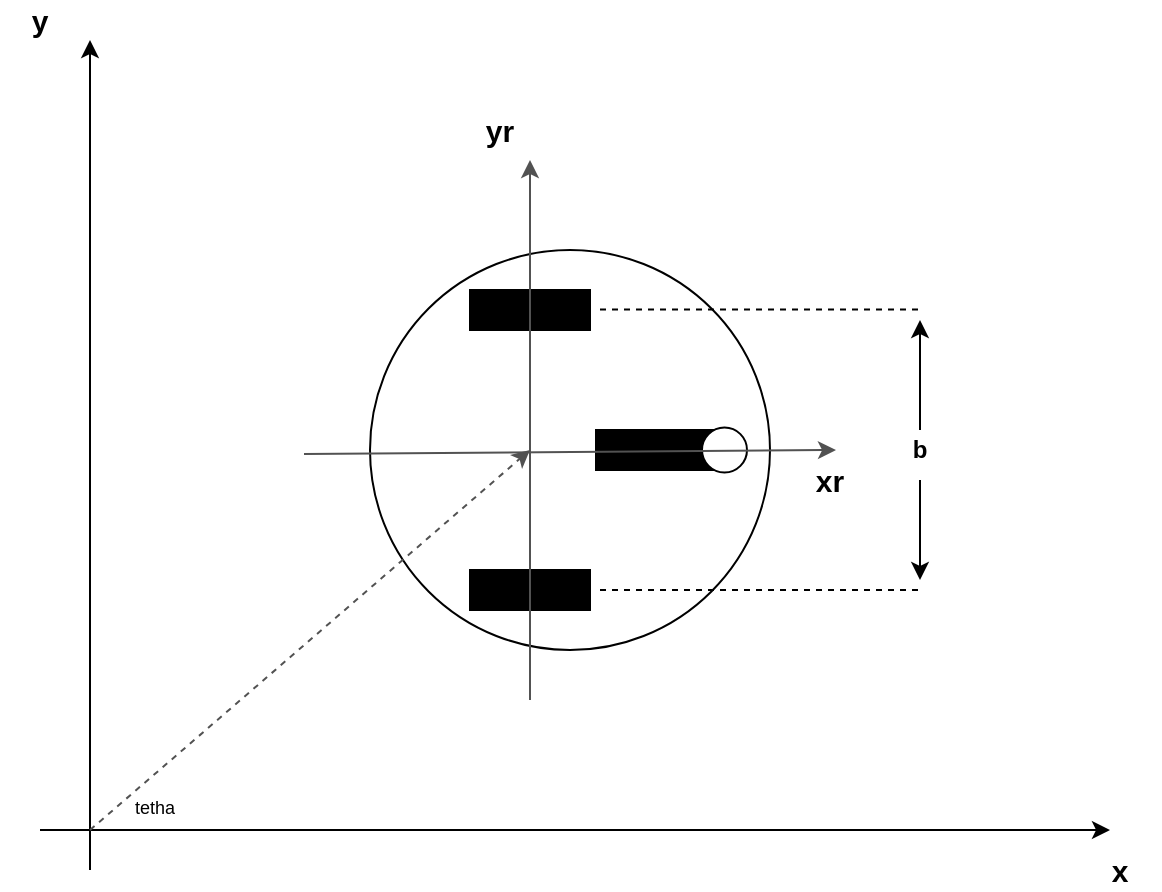 <mxfile version="13.3.0" type="device"><diagram id="v96QFeoJfpBd0JvZOc7N" name="Page-1"><mxGraphModel dx="868" dy="1689" grid="1" gridSize="1" guides="1" tooltips="1" connect="1" arrows="1" fold="1" page="1" pageScale="1" pageWidth="827" pageHeight="1169" math="0" shadow="0"><root><mxCell id="0"/><mxCell id="1" parent="0"/><mxCell id="GpK8xVgV-EYhrnv6TIxL-1" value="" style="ellipse;whiteSpace=wrap;html=1;aspect=fixed;" parent="1" vertex="1"><mxGeometry x="320" y="110" width="200" height="200" as="geometry"/></mxCell><mxCell id="GpK8xVgV-EYhrnv6TIxL-2" value="" style="rounded=0;whiteSpace=wrap;html=1;fillColor=#00000;" parent="1" vertex="1"><mxGeometry x="370" y="130" width="60" height="20" as="geometry"/></mxCell><mxCell id="GpK8xVgV-EYhrnv6TIxL-3" value="" style="rounded=0;whiteSpace=wrap;html=1;fillColor=#000000;" parent="1" vertex="1"><mxGeometry x="370" y="270" width="60" height="20" as="geometry"/></mxCell><mxCell id="GpK8xVgV-EYhrnv6TIxL-9" value="" style="rounded=0;whiteSpace=wrap;html=1;fillColor=#000000;" parent="1" vertex="1"><mxGeometry x="433" y="200" width="60" height="20" as="geometry"/></mxCell><mxCell id="GpK8xVgV-EYhrnv6TIxL-14" value="" style="endArrow=classic;html=1;" parent="1" edge="1"><mxGeometry width="50" height="50" relative="1" as="geometry"><mxPoint x="180" y="420" as="sourcePoint"/><mxPoint x="180" y="5" as="targetPoint"/></mxGeometry></mxCell><mxCell id="GpK8xVgV-EYhrnv6TIxL-15" value="" style="endArrow=classic;html=1;" parent="1" edge="1"><mxGeometry width="50" height="50" relative="1" as="geometry"><mxPoint x="155" y="400" as="sourcePoint"/><mxPoint x="690" y="400" as="targetPoint"/></mxGeometry></mxCell><mxCell id="GpK8xVgV-EYhrnv6TIxL-16" value="" style="endArrow=classic;html=1;strokeColor=#525252;" parent="1" edge="1"><mxGeometry width="50" height="50" relative="1" as="geometry"><mxPoint x="400" y="335" as="sourcePoint"/><mxPoint x="400" y="65" as="targetPoint"/></mxGeometry></mxCell><mxCell id="GpK8xVgV-EYhrnv6TIxL-18" value="&lt;b&gt;&lt;font style=&quot;font-size: 15px&quot;&gt;y&lt;/font&gt;&lt;/b&gt;" style="text;html=1;strokeColor=none;fillColor=none;align=center;verticalAlign=middle;whiteSpace=wrap;rounded=0;" parent="1" vertex="1"><mxGeometry x="135" y="-15" width="40" height="20" as="geometry"/></mxCell><mxCell id="GpK8xVgV-EYhrnv6TIxL-19" value="&lt;b&gt;&lt;font style=&quot;font-size: 15px&quot;&gt;x&lt;/font&gt;&lt;/b&gt;" style="text;html=1;strokeColor=none;fillColor=none;align=center;verticalAlign=middle;whiteSpace=wrap;rounded=0;" parent="1" vertex="1"><mxGeometry x="675" y="410" width="40" height="20" as="geometry"/></mxCell><mxCell id="GpK8xVgV-EYhrnv6TIxL-20" value="&lt;b&gt;&lt;font style=&quot;font-size: 15px&quot;&gt;yr&lt;/font&gt;&lt;/b&gt;" style="text;html=1;strokeColor=none;fillColor=none;align=center;verticalAlign=middle;whiteSpace=wrap;rounded=0;" parent="1" vertex="1"><mxGeometry x="365" y="40" width="40" height="20" as="geometry"/></mxCell><mxCell id="GpK8xVgV-EYhrnv6TIxL-21" value="&lt;b&gt;&lt;font style=&quot;font-size: 15px&quot;&gt;xr&lt;/font&gt;&lt;/b&gt;" style="text;html=1;strokeColor=none;fillColor=none;align=center;verticalAlign=middle;whiteSpace=wrap;rounded=0;" parent="1" vertex="1"><mxGeometry x="530" y="215" width="40" height="20" as="geometry"/></mxCell><mxCell id="GpK8xVgV-EYhrnv6TIxL-22" value="" style="endArrow=classic;html=1;strokeColor=#525252;dashed=1;" parent="1" edge="1"><mxGeometry width="50" height="50" relative="1" as="geometry"><mxPoint x="180" y="400" as="sourcePoint"/><mxPoint x="400" y="210" as="targetPoint"/></mxGeometry></mxCell><mxCell id="GpK8xVgV-EYhrnv6TIxL-25" value="&lt;font style=&quot;font-size: 9px&quot;&gt;tetha&lt;/font&gt;" style="text;html=1;strokeColor=none;fillColor=none;align=center;verticalAlign=middle;whiteSpace=wrap;rounded=0;" parent="1" vertex="1"><mxGeometry x="205" y="385" width="15" height="5" as="geometry"/></mxCell><mxCell id="GpK8xVgV-EYhrnv6TIxL-32" value="" style="endArrow=none;dashed=1;html=1;strokeColor=#000000;" parent="1" edge="1"><mxGeometry width="50" height="50" relative="1" as="geometry"><mxPoint x="435" y="280" as="sourcePoint"/><mxPoint x="595" y="280" as="targetPoint"/></mxGeometry></mxCell><mxCell id="GpK8xVgV-EYhrnv6TIxL-33" value="" style="endArrow=none;dashed=1;html=1;strokeColor=#000000;" parent="1" edge="1"><mxGeometry width="50" height="50" relative="1" as="geometry"><mxPoint x="435" y="139.8" as="sourcePoint"/><mxPoint x="595" y="139.8" as="targetPoint"/></mxGeometry></mxCell><mxCell id="GpK8xVgV-EYhrnv6TIxL-35" value="&lt;b&gt;b&lt;/b&gt;" style="text;html=1;strokeColor=none;fillColor=none;align=center;verticalAlign=middle;whiteSpace=wrap;rounded=0;" parent="1" vertex="1"><mxGeometry x="585" y="205" width="20" height="10" as="geometry"/></mxCell><mxCell id="GpK8xVgV-EYhrnv6TIxL-38" value="" style="endArrow=classic;html=1;strokeColor=#000000;" parent="1" edge="1"><mxGeometry width="50" height="50" relative="1" as="geometry"><mxPoint x="595" y="225" as="sourcePoint"/><mxPoint x="595" y="275" as="targetPoint"/></mxGeometry></mxCell><mxCell id="GpK8xVgV-EYhrnv6TIxL-39" value="" style="endArrow=classic;html=1;strokeColor=#000000;" parent="1" edge="1"><mxGeometry width="50" height="50" relative="1" as="geometry"><mxPoint x="595" y="200" as="sourcePoint"/><mxPoint x="595" y="145" as="targetPoint"/></mxGeometry></mxCell><mxCell id="Jyr9qZxt4TEYp5S6QVqR-3" value="" style="ellipse;whiteSpace=wrap;html=1;aspect=fixed;" parent="1" vertex="1"><mxGeometry x="486" y="198.75" width="22.5" height="22.5" as="geometry"/></mxCell><mxCell id="Jyr9qZxt4TEYp5S6QVqR-4" value="" style="endArrow=classic;html=1;strokeColor=#525252;" parent="1" edge="1"><mxGeometry width="50" height="50" relative="1" as="geometry"><mxPoint x="287" y="212" as="sourcePoint"/><mxPoint x="553" y="210" as="targetPoint"/></mxGeometry></mxCell></root></mxGraphModel></diagram></mxfile>